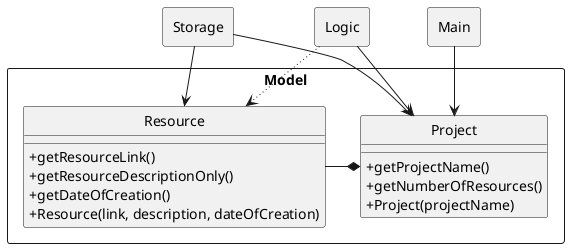 @startuml
hide circle
skinparam classAttributeIconSize 0

package Logic <<Rectangle>> {
}

package Storage <<Rectangle>> {
}



package Main <<Rectangle>> {
}

package Model <<Rectangle>> {
    class Resource {
        + getResourceLink()
        + getResourceDescriptionOnly()
        + getDateOfCreation()
        + Resource(link, description, dateOfCreation)
    }
    class Project {
        + getProjectName()
        + getNumberOfResources()
        + Project(projectName)
    }
    Logic --> Project
    Storage --> Project
    Main --> Project
    Project *- Resource
    Logic -[dotted]-> Resource
    Storage -> Resource
}
@enduml
